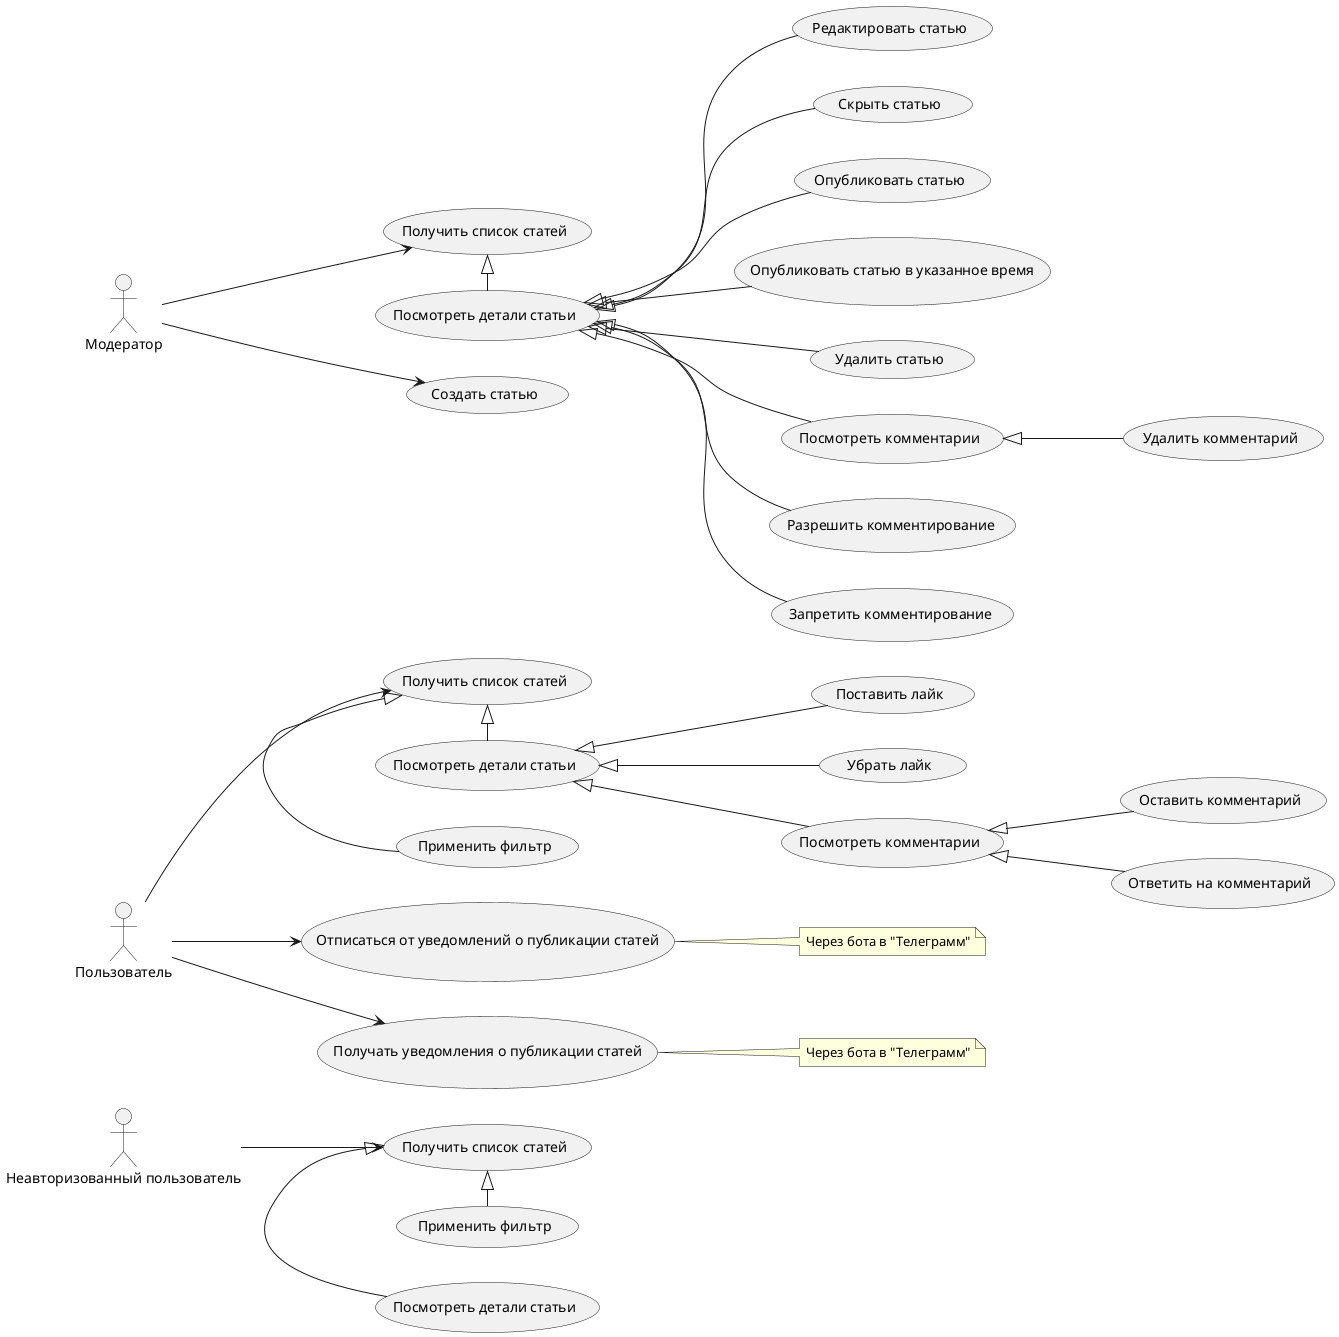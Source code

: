 @startuml articles

left to right direction

' Неавторизованный пользователь
    actor "Неавторизованный пользователь" as UnknownUser

    usecase "Получить список статей" as uc_guest_get_articles
    usecase "Посмотреть детали статьи" as uc_guest_get_article_details
    usecase "Применить фильтр" as uc_guest_get_articles_by_filter

    uc_guest_get_articles <|- uc_guest_get_article_details
    uc_guest_get_articles <|- uc_guest_get_articles_by_filter
    
    UnknownUser --> uc_guest_get_articles

' Пользователь
    actor "Пользователь" as User

    usecase "Получить список статей" as uc_user_get_articles
    usecase "Применить фильтр" as uc_user_get_articles_by_filter
    usecase "Посмотреть детали статьи" as uc_user_get_article_details
    usecase "Посмотреть комментарии" as uc_user_get_article_comments
    usecase "Поставить лайк" as uc_like_article
    usecase "Убрать лайк" as uc_unlike_article
    usecase "Оставить комментарий" as uc_publish_comment
    usecase "Ответить на комментарий" as uc_reply_comment
    usecase "Получать уведомления о публикации статей" as uc_subscribe_new_articles
    usecase "Отписаться от уведомлений о публикации статей" as uc_unsubscribe_new_articles

    note right of uc_subscribe_new_articles
        Через бота в "Телеграмм"
    end note

    note right of uc_unsubscribe_new_articles
        Через бота в "Телеграмм"
    end note

    uc_user_get_articles <|- uc_user_get_articles_by_filter
    uc_user_get_articles <|- uc_user_get_article_details
    uc_user_get_article_details <|-- uc_like_article
    uc_user_get_article_details <|-- uc_unlike_article
    uc_user_get_article_details <|-- uc_user_get_article_comments
    uc_user_get_article_comments <|-- uc_publish_comment
    uc_user_get_article_comments <|-- uc_reply_comment

    User --> uc_user_get_articles
    User --> uc_subscribe_new_articles
    User --> uc_unsubscribe_new_articles

' Модератор пользователь
    actor "Модератор" as Moderator
    
    usecase "Получить список статей" as uc_moderator_get_articles
    usecase "Посмотреть детали статьи" as uc_moderator_get_article_details
    usecase "Создать статью" as uc_create_article
    usecase "Редактировать статью" as uc_edit_arrticle
    usecase "Скрыть статью" as uc_hide_article
    usecase "Опубликовать статью" as uc_publish_article
    usecase "Опубликовать статью в указанное время" as uc_publish_article_at_time
    usecase "Удалить статью" as uc_remove_article
    usecase "Посмотреть комментарии" as uc_moderator_get_article_comments
    usecase "Разрешить комментирование" as uc_enable_comments
    usecase "Запретить комментирование" as uc_disable_comments
    usecase "Удалить комментарий" as uc_remove_comment

    uc_moderator_get_articles <|- uc_moderator_get_article_details
    uc_moderator_get_article_details <|--uc_edit_arrticle
    uc_moderator_get_article_details <|--uc_hide_article
    uc_moderator_get_article_details <|--uc_publish_article
    uc_moderator_get_article_details <|--uc_publish_article_at_time
    uc_moderator_get_article_details <|--uc_remove_article
    uc_moderator_get_article_details <|--uc_enable_comments
    uc_moderator_get_article_details <|--uc_disable_comments
    uc_moderator_get_article_details <|--uc_moderator_get_article_comments
    uc_moderator_get_article_comments <|--uc_remove_comment

    Moderator --> uc_moderator_get_articles
    Moderator --> uc_create_article

@enduml
